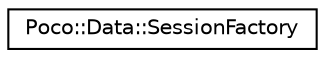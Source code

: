 digraph "Graphical Class Hierarchy"
{
 // LATEX_PDF_SIZE
  edge [fontname="Helvetica",fontsize="10",labelfontname="Helvetica",labelfontsize="10"];
  node [fontname="Helvetica",fontsize="10",shape=record];
  rankdir="LR";
  Node0 [label="Poco::Data::SessionFactory",height=0.2,width=0.4,color="black", fillcolor="white", style="filled",URL="$classPoco_1_1Data_1_1SessionFactory.html",tooltip=" "];
}
